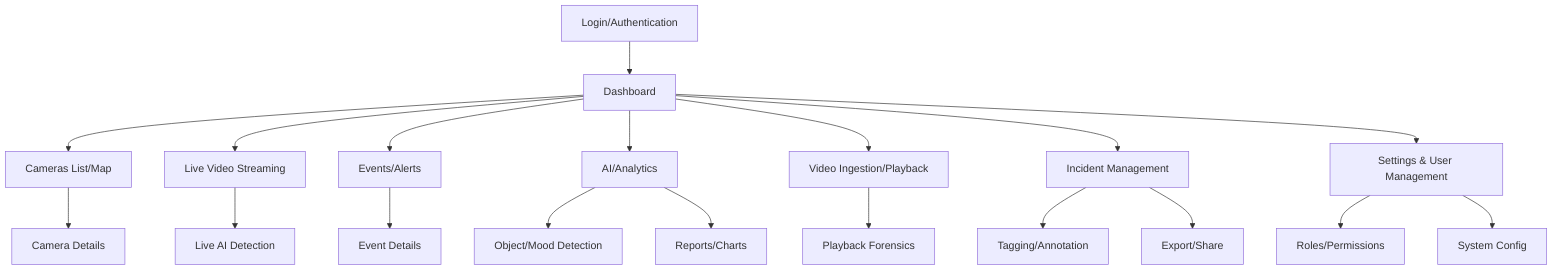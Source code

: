 flowchart TD
    A[Login/Authentication] --> B[Dashboard]
    B --> C[Cameras List/Map]
    B --> D[Live Video Streaming]
    B --> E[Events/Alerts]
    B --> F[AI/Analytics]
    B --> G[Video Ingestion/Playback]
    B --> H[Incident Management]
    B --> I[Settings & User Management]
    C --> C1[Camera Details]
    D --> D1[Live AI Detection]
    E --> E1[Event Details]
    F --> F1[Object/Mood Detection]
    F --> F2[Reports/Charts]
    G --> G1[Playback Forensics]
    H --> H1[Tagging/Annotation]
    H --> H2[Export/Share]
    I --> I1[Roles/Permissions]
    I --> I2[System Config]